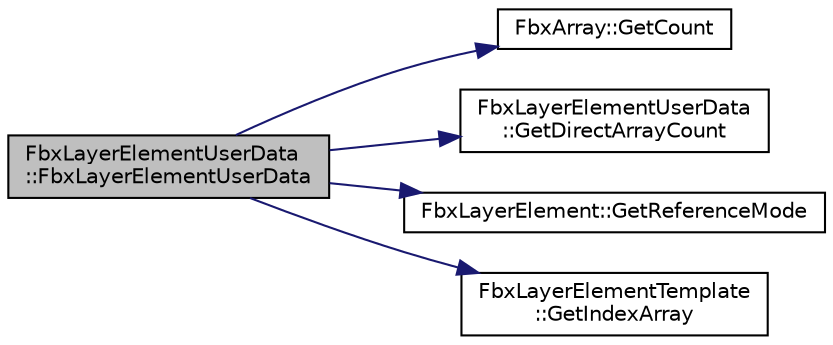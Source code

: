 digraph "FbxLayerElementUserData::FbxLayerElementUserData"
{
  edge [fontname="Helvetica",fontsize="10",labelfontname="Helvetica",labelfontsize="10"];
  node [fontname="Helvetica",fontsize="10",shape=record];
  rankdir="LR";
  Node3 [label="FbxLayerElementUserData\l::FbxLayerElementUserData",height=0.2,width=0.4,color="black", fillcolor="grey75", style="filled", fontcolor="black"];
  Node3 -> Node4 [color="midnightblue",fontsize="10",style="solid",fontname="Helvetica"];
  Node4 [label="FbxArray::GetCount",height=0.2,width=0.4,color="black", fillcolor="white", style="filled",URL="$class_fbx_array.html#a7a47b85464e00634fb9fce26409c7d2a"];
  Node3 -> Node5 [color="midnightblue",fontsize="10",style="solid",fontname="Helvetica"];
  Node5 [label="FbxLayerElementUserData\l::GetDirectArrayCount",height=0.2,width=0.4,color="black", fillcolor="white", style="filled",URL="$class_fbx_layer_element_user_data.html#a5f7f18cd0b66e1868f9307129f45f51d"];
  Node3 -> Node6 [color="midnightblue",fontsize="10",style="solid",fontname="Helvetica"];
  Node6 [label="FbxLayerElement::GetReferenceMode",height=0.2,width=0.4,color="black", fillcolor="white", style="filled",URL="$class_fbx_layer_element.html#ae135c9331612660680a0acc97de02d60"];
  Node3 -> Node7 [color="midnightblue",fontsize="10",style="solid",fontname="Helvetica"];
  Node7 [label="FbxLayerElementTemplate\l::GetIndexArray",height=0.2,width=0.4,color="black", fillcolor="white", style="filled",URL="$class_fbx_layer_element_template.html#ab1494495d1944eb4b20c4c97abd6358c"];
}
